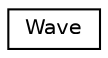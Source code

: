 digraph "Graphical Class Hierarchy"
{
 // LATEX_PDF_SIZE
  edge [fontname="Helvetica",fontsize="10",labelfontname="Helvetica",labelfontsize="10"];
  node [fontname="Helvetica",fontsize="10",shape=record];
  rankdir="LR";
  Node0 [label="Wave",height=0.2,width=0.4,color="black", fillcolor="white", style="filled",URL="$structWave.html",tooltip=" "];
}
